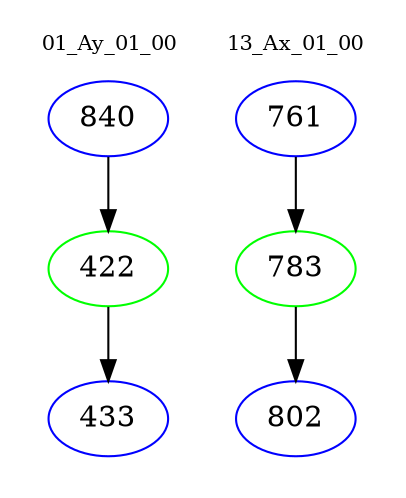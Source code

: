 digraph{
subgraph cluster_0 {
color = white
label = "01_Ay_01_00";
fontsize=10;
T0_840 [label="840", color="blue"]
T0_840 -> T0_422 [color="black"]
T0_422 [label="422", color="green"]
T0_422 -> T0_433 [color="black"]
T0_433 [label="433", color="blue"]
}
subgraph cluster_1 {
color = white
label = "13_Ax_01_00";
fontsize=10;
T1_761 [label="761", color="blue"]
T1_761 -> T1_783 [color="black"]
T1_783 [label="783", color="green"]
T1_783 -> T1_802 [color="black"]
T1_802 [label="802", color="blue"]
}
}
